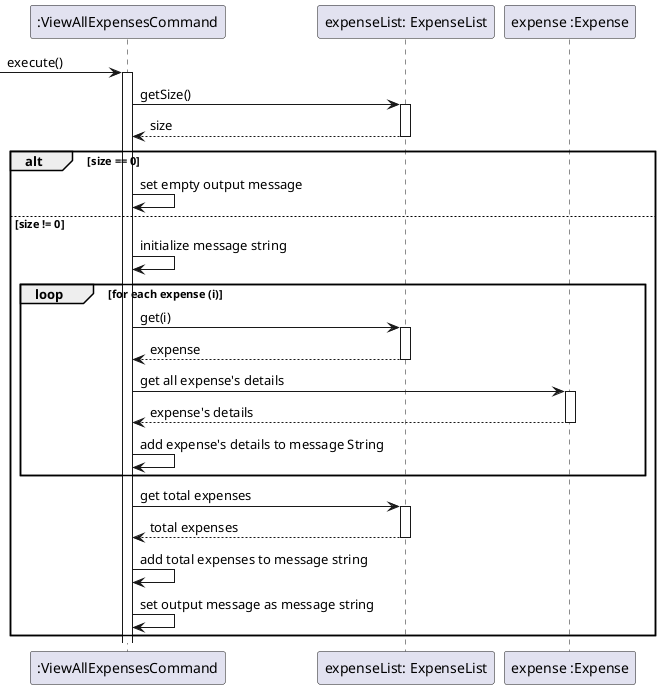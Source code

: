 @startuml

participant ":ViewAllExpensesCommand" as Command
participant "expenseList: ExpenseList" as expenseList
participant "expense :Expense" as expense
-> Command ++:execute()
Command -> expenseList ++: getSize()
Command <-- expenseList --: size
alt size == 0
    Command -> Command: set empty output message
else size != 0
    Command -> Command: initialize message string
    loop for each expense (i)
        Command -> expenseList ++: get(i)
        Command <-- expenseList --: expense
        Command -> expense ++: get all expense's details
        Command <-- expense --: expense's details
        Command -> Command: add expense's details to message String
    end
    Command -> expenseList ++: get total expenses
    Command <-- expenseList --: total expenses
    Command -> Command: add total expenses to message string
    Command -> Command: set output message as message string
end

@enduml